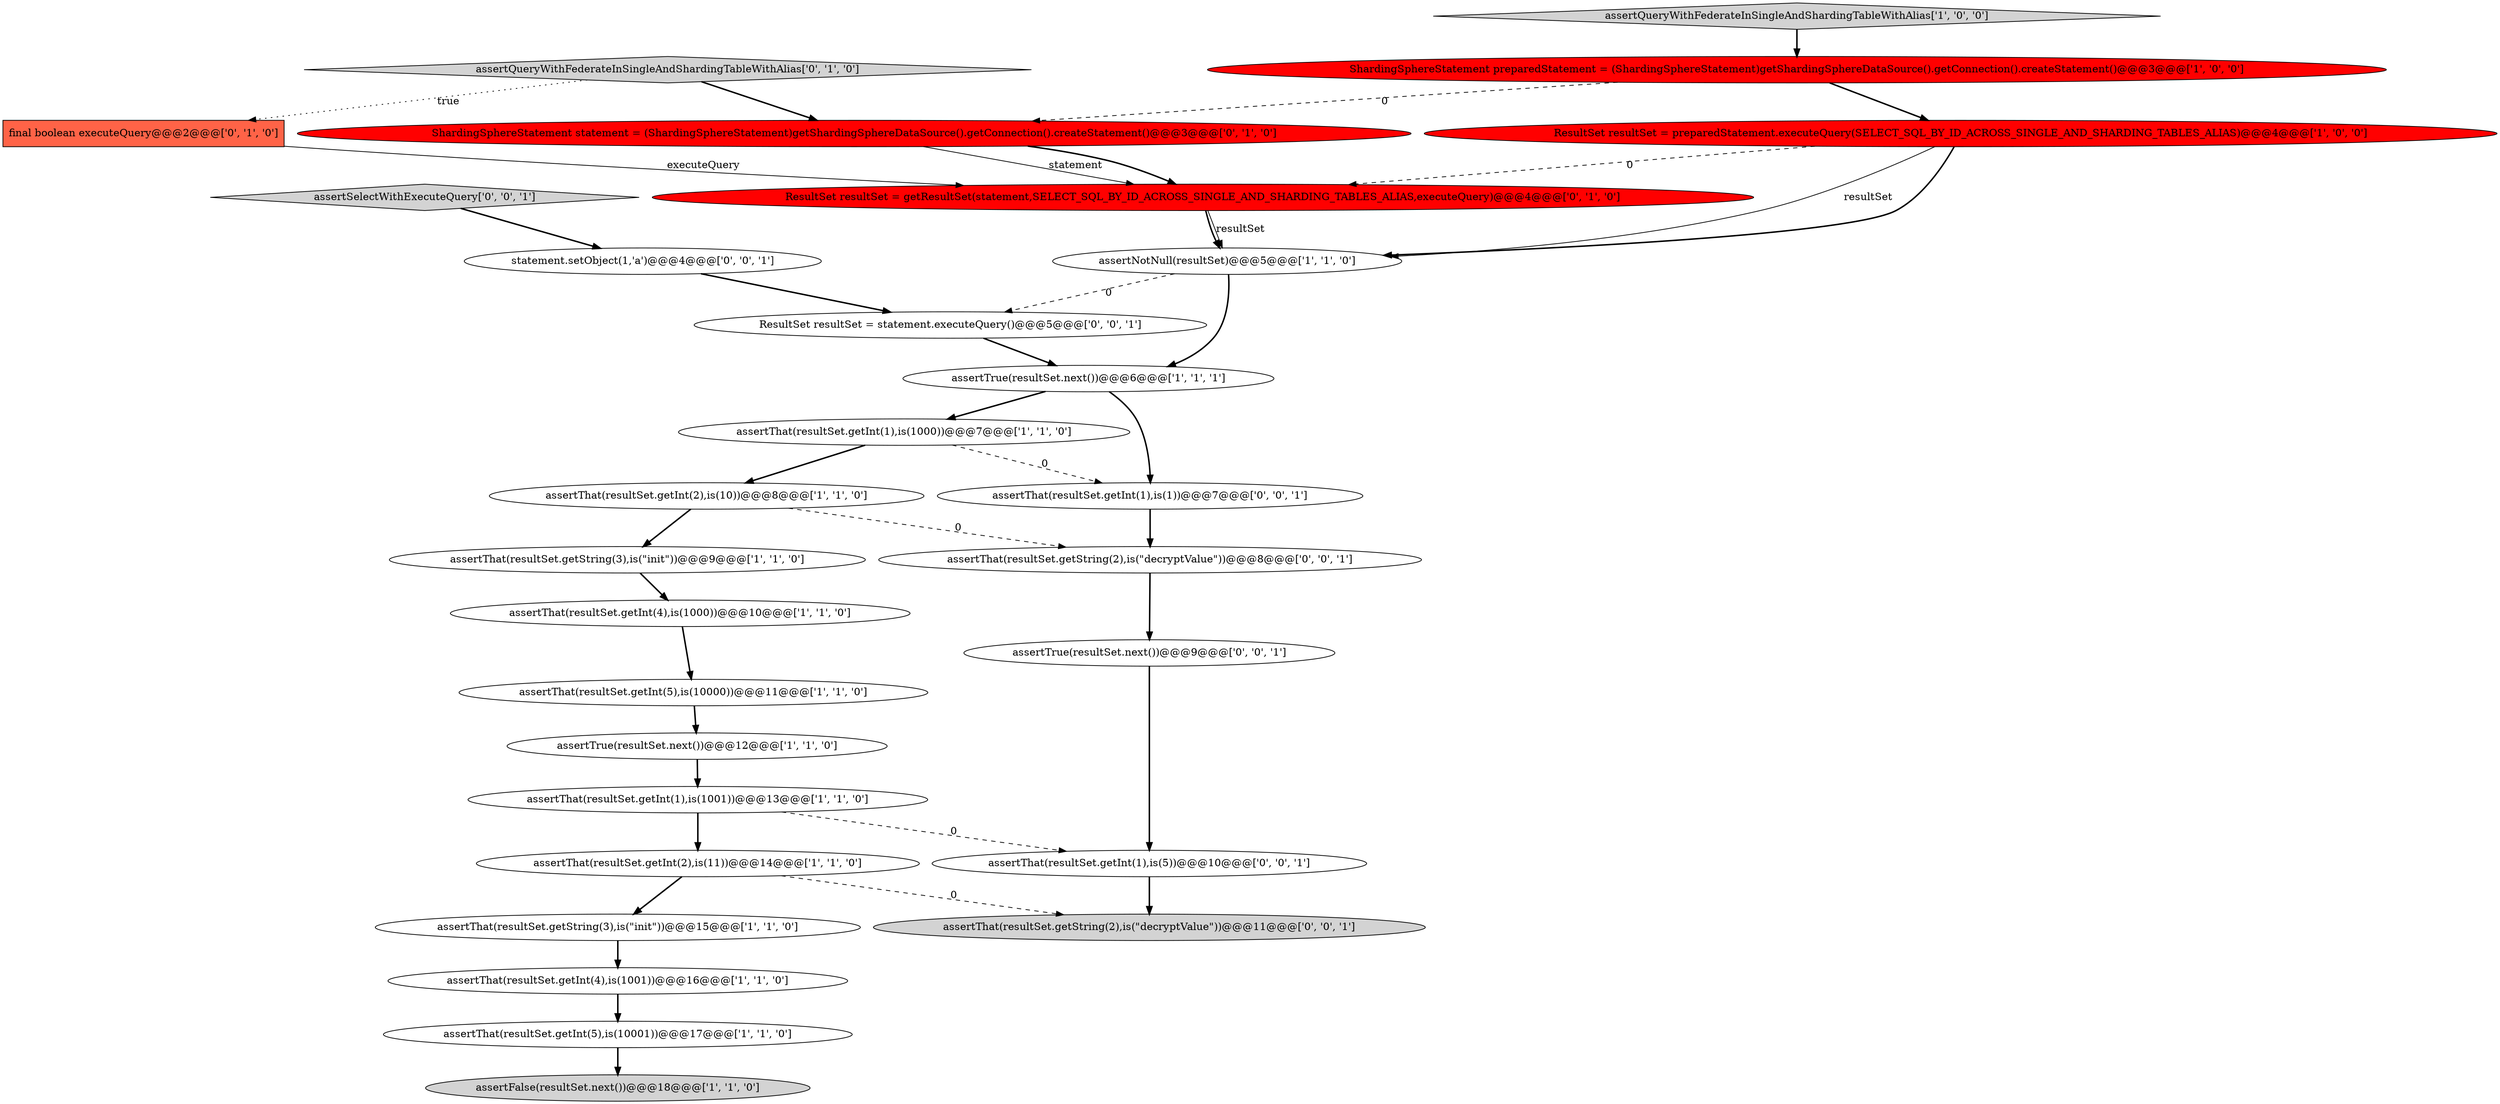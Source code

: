 digraph {
8 [style = filled, label = "assertThat(resultSet.getInt(1),is(1000))@@@7@@@['1', '1', '0']", fillcolor = white, shape = ellipse image = "AAA0AAABBB1BBB"];
11 [style = filled, label = "assertThat(resultSet.getInt(5),is(10001))@@@17@@@['1', '1', '0']", fillcolor = white, shape = ellipse image = "AAA0AAABBB1BBB"];
12 [style = filled, label = "assertThat(resultSet.getInt(2),is(10))@@@8@@@['1', '1', '0']", fillcolor = white, shape = ellipse image = "AAA0AAABBB1BBB"];
14 [style = filled, label = "assertQueryWithFederateInSingleAndShardingTableWithAlias['1', '0', '0']", fillcolor = lightgray, shape = diamond image = "AAA0AAABBB1BBB"];
20 [style = filled, label = "ShardingSphereStatement statement = (ShardingSphereStatement)getShardingSphereDataSource().getConnection().createStatement()@@@3@@@['0', '1', '0']", fillcolor = red, shape = ellipse image = "AAA1AAABBB2BBB"];
9 [style = filled, label = "assertThat(resultSet.getInt(2),is(11))@@@14@@@['1', '1', '0']", fillcolor = white, shape = ellipse image = "AAA0AAABBB1BBB"];
21 [style = filled, label = "ResultSet resultSet = statement.executeQuery()@@@5@@@['0', '0', '1']", fillcolor = white, shape = ellipse image = "AAA0AAABBB3BBB"];
16 [style = filled, label = "assertThat(resultSet.getString(3),is(\"init\"))@@@15@@@['1', '1', '0']", fillcolor = white, shape = ellipse image = "AAA0AAABBB1BBB"];
15 [style = filled, label = "assertThat(resultSet.getInt(5),is(10000))@@@11@@@['1', '1', '0']", fillcolor = white, shape = ellipse image = "AAA0AAABBB1BBB"];
1 [style = filled, label = "assertThat(resultSet.getString(3),is(\"init\"))@@@9@@@['1', '1', '0']", fillcolor = white, shape = ellipse image = "AAA0AAABBB1BBB"];
28 [style = filled, label = "assertSelectWithExecuteQuery['0', '0', '1']", fillcolor = lightgray, shape = diamond image = "AAA0AAABBB3BBB"];
23 [style = filled, label = "assertThat(resultSet.getString(2),is(\"decryptValue\"))@@@11@@@['0', '0', '1']", fillcolor = lightgray, shape = ellipse image = "AAA0AAABBB3BBB"];
10 [style = filled, label = "ResultSet resultSet = preparedStatement.executeQuery(SELECT_SQL_BY_ID_ACROSS_SINGLE_AND_SHARDING_TABLES_ALIAS)@@@4@@@['1', '0', '0']", fillcolor = red, shape = ellipse image = "AAA1AAABBB1BBB"];
19 [style = filled, label = "final boolean executeQuery@@@2@@@['0', '1', '0']", fillcolor = tomato, shape = box image = "AAA1AAABBB2BBB"];
2 [style = filled, label = "assertTrue(resultSet.next())@@@12@@@['1', '1', '0']", fillcolor = white, shape = ellipse image = "AAA0AAABBB1BBB"];
17 [style = filled, label = "assertQueryWithFederateInSingleAndShardingTableWithAlias['0', '1', '0']", fillcolor = lightgray, shape = diamond image = "AAA0AAABBB2BBB"];
4 [style = filled, label = "assertThat(resultSet.getInt(1),is(1001))@@@13@@@['1', '1', '0']", fillcolor = white, shape = ellipse image = "AAA0AAABBB1BBB"];
24 [style = filled, label = "assertTrue(resultSet.next())@@@9@@@['0', '0', '1']", fillcolor = white, shape = ellipse image = "AAA0AAABBB3BBB"];
26 [style = filled, label = "statement.setObject(1,'a')@@@4@@@['0', '0', '1']", fillcolor = white, shape = ellipse image = "AAA0AAABBB3BBB"];
6 [style = filled, label = "assertThat(resultSet.getInt(4),is(1001))@@@16@@@['1', '1', '0']", fillcolor = white, shape = ellipse image = "AAA0AAABBB1BBB"];
25 [style = filled, label = "assertThat(resultSet.getInt(1),is(5))@@@10@@@['0', '0', '1']", fillcolor = white, shape = ellipse image = "AAA0AAABBB3BBB"];
0 [style = filled, label = "assertTrue(resultSet.next())@@@6@@@['1', '1', '1']", fillcolor = white, shape = ellipse image = "AAA0AAABBB1BBB"];
13 [style = filled, label = "assertNotNull(resultSet)@@@5@@@['1', '1', '0']", fillcolor = white, shape = ellipse image = "AAA0AAABBB1BBB"];
22 [style = filled, label = "assertThat(resultSet.getInt(1),is(1))@@@7@@@['0', '0', '1']", fillcolor = white, shape = ellipse image = "AAA0AAABBB3BBB"];
5 [style = filled, label = "assertThat(resultSet.getInt(4),is(1000))@@@10@@@['1', '1', '0']", fillcolor = white, shape = ellipse image = "AAA0AAABBB1BBB"];
18 [style = filled, label = "ResultSet resultSet = getResultSet(statement,SELECT_SQL_BY_ID_ACROSS_SINGLE_AND_SHARDING_TABLES_ALIAS,executeQuery)@@@4@@@['0', '1', '0']", fillcolor = red, shape = ellipse image = "AAA1AAABBB2BBB"];
3 [style = filled, label = "assertFalse(resultSet.next())@@@18@@@['1', '1', '0']", fillcolor = lightgray, shape = ellipse image = "AAA0AAABBB1BBB"];
7 [style = filled, label = "ShardingSphereStatement preparedStatement = (ShardingSphereStatement)getShardingSphereDataSource().getConnection().createStatement()@@@3@@@['1', '0', '0']", fillcolor = red, shape = ellipse image = "AAA1AAABBB1BBB"];
27 [style = filled, label = "assertThat(resultSet.getString(2),is(\"decryptValue\"))@@@8@@@['0', '0', '1']", fillcolor = white, shape = ellipse image = "AAA0AAABBB3BBB"];
1->5 [style = bold, label=""];
4->9 [style = bold, label=""];
15->2 [style = bold, label=""];
21->0 [style = bold, label=""];
7->10 [style = bold, label=""];
25->23 [style = bold, label=""];
16->6 [style = bold, label=""];
20->18 [style = solid, label="statement"];
7->20 [style = dashed, label="0"];
5->15 [style = bold, label=""];
28->26 [style = bold, label=""];
18->13 [style = solid, label="resultSet"];
12->1 [style = bold, label=""];
2->4 [style = bold, label=""];
9->23 [style = dashed, label="0"];
9->16 [style = bold, label=""];
14->7 [style = bold, label=""];
26->21 [style = bold, label=""];
20->18 [style = bold, label=""];
8->22 [style = dashed, label="0"];
4->25 [style = dashed, label="0"];
13->21 [style = dashed, label="0"];
10->13 [style = solid, label="resultSet"];
19->18 [style = solid, label="executeQuery"];
10->13 [style = bold, label=""];
22->27 [style = bold, label=""];
11->3 [style = bold, label=""];
24->25 [style = bold, label=""];
6->11 [style = bold, label=""];
0->22 [style = bold, label=""];
0->8 [style = bold, label=""];
17->19 [style = dotted, label="true"];
18->13 [style = bold, label=""];
12->27 [style = dashed, label="0"];
27->24 [style = bold, label=""];
8->12 [style = bold, label=""];
10->18 [style = dashed, label="0"];
13->0 [style = bold, label=""];
17->20 [style = bold, label=""];
}
